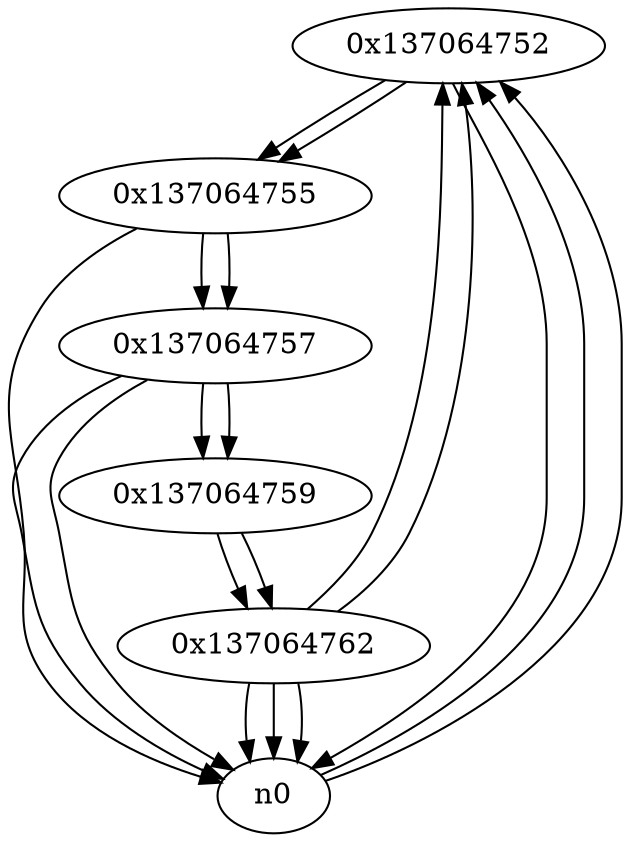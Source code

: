digraph G{
/* nodes */
  n1 [label="0x137064752"]
  n2 [label="0x137064755"]
  n3 [label="0x137064757"]
  n4 [label="0x137064759"]
  n5 [label="0x137064762"]
/* edges */
n1 -> n2;
n1 -> n0;
n0 -> n1;
n5 -> n1;
n0 -> n1;
n2 -> n3;
n2 -> n0;
n1 -> n2;
n3 -> n4;
n3 -> n0;
n3 -> n0;
n2 -> n3;
n4 -> n5;
n3 -> n4;
n5 -> n0;
n5 -> n1;
n5 -> n0;
n5 -> n0;
n4 -> n5;
}
